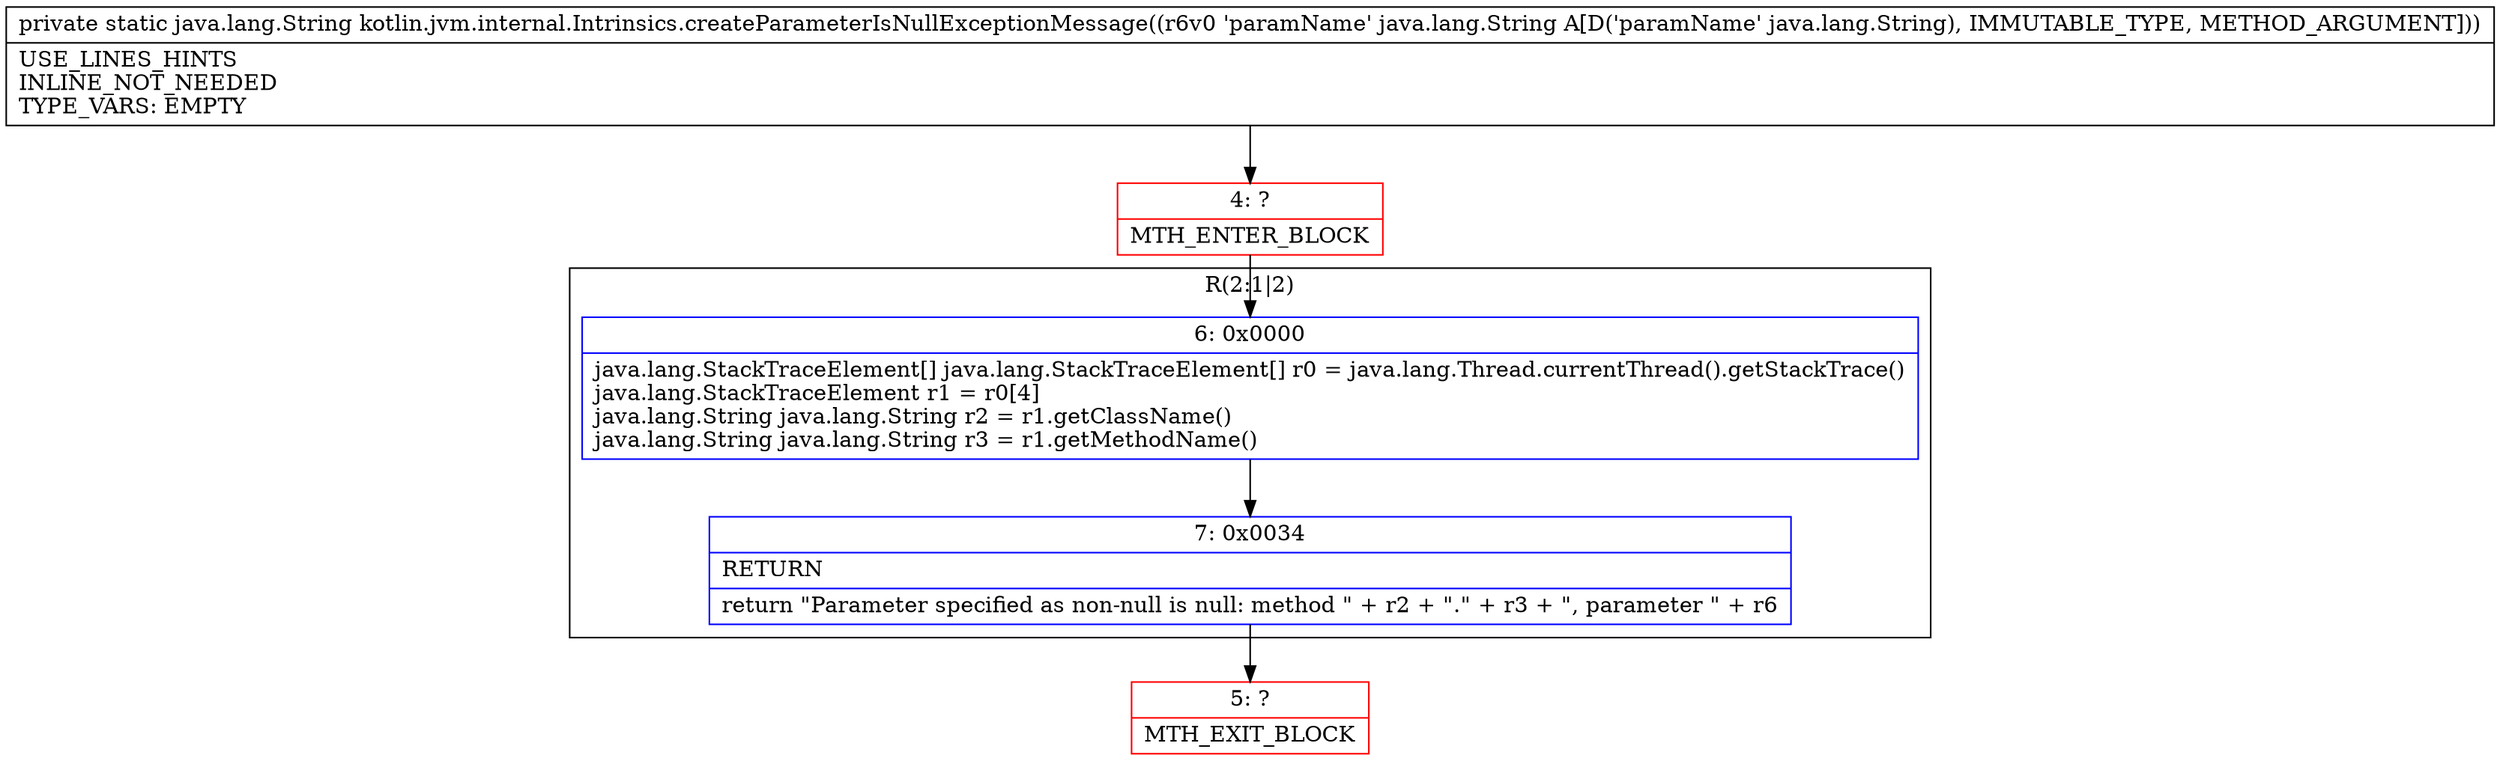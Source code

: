 digraph "CFG forkotlin.jvm.internal.Intrinsics.createParameterIsNullExceptionMessage(Ljava\/lang\/String;)Ljava\/lang\/String;" {
subgraph cluster_Region_848619717 {
label = "R(2:1|2)";
node [shape=record,color=blue];
Node_6 [shape=record,label="{6\:\ 0x0000|java.lang.StackTraceElement[] java.lang.StackTraceElement[] r0 = java.lang.Thread.currentThread().getStackTrace()\ljava.lang.StackTraceElement r1 = r0[4]\ljava.lang.String java.lang.String r2 = r1.getClassName()\ljava.lang.String java.lang.String r3 = r1.getMethodName()\l}"];
Node_7 [shape=record,label="{7\:\ 0x0034|RETURN\l|return \"Parameter specified as non\-null is null: method \" + r2 + \".\" + r3 + \", parameter \" + r6\l}"];
}
Node_4 [shape=record,color=red,label="{4\:\ ?|MTH_ENTER_BLOCK\l}"];
Node_5 [shape=record,color=red,label="{5\:\ ?|MTH_EXIT_BLOCK\l}"];
MethodNode[shape=record,label="{private static java.lang.String kotlin.jvm.internal.Intrinsics.createParameterIsNullExceptionMessage((r6v0 'paramName' java.lang.String A[D('paramName' java.lang.String), IMMUTABLE_TYPE, METHOD_ARGUMENT]))  | USE_LINES_HINTS\lINLINE_NOT_NEEDED\lTYPE_VARS: EMPTY\l}"];
MethodNode -> Node_4;Node_6 -> Node_7;
Node_7 -> Node_5;
Node_4 -> Node_6;
}

